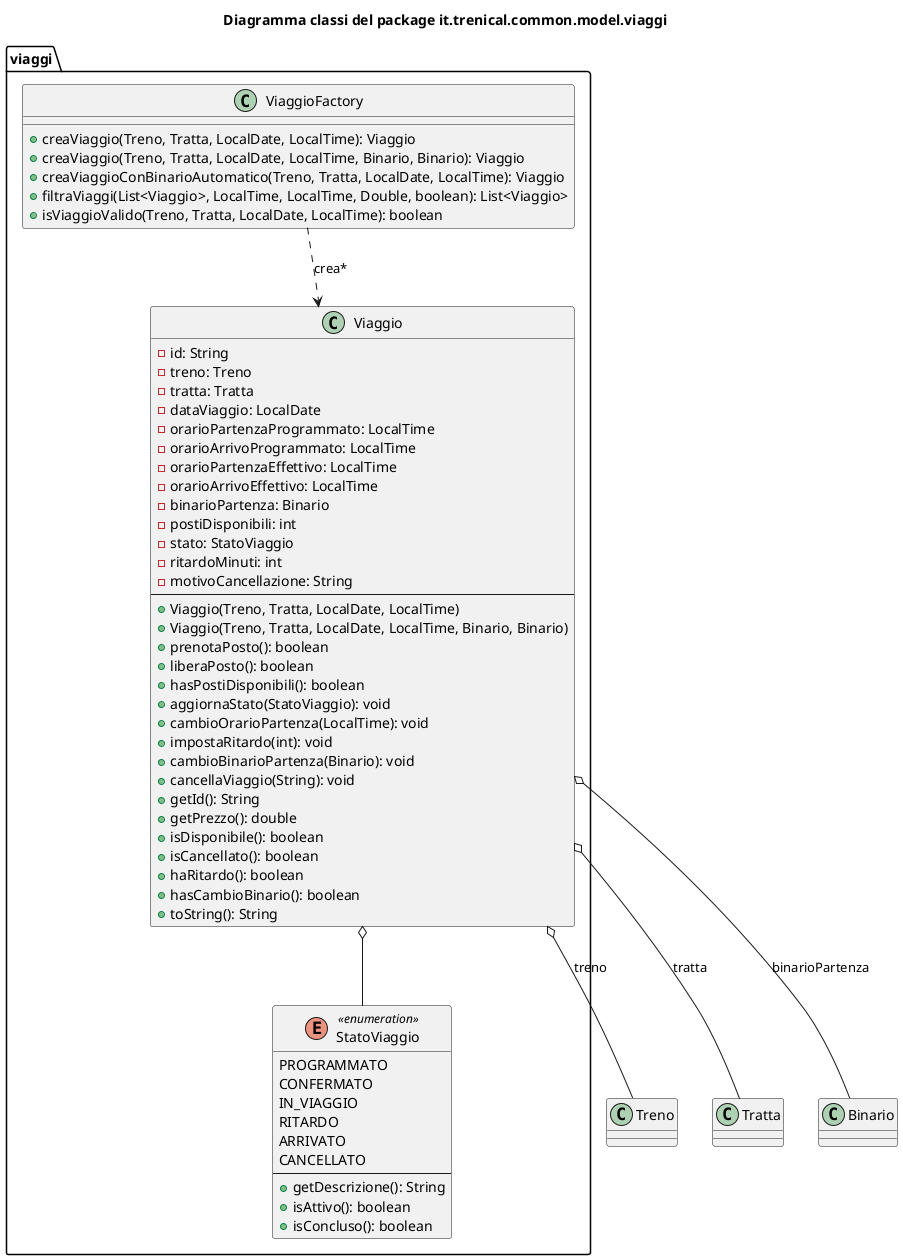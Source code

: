 @startuml ViaggiModel
title Diagramma classi del package it.trenical.common.model.viaggi

package viaggi {
  
  enum StatoViaggio <<enumeration>> {
    PROGRAMMATO
    CONFERMATO
    IN_VIAGGIO
    RITARDO
    ARRIVATO
    CANCELLATO
    --
    + getDescrizione(): String
    + isAttivo(): boolean
    + isConcluso(): boolean
  }

  class Viaggio {
    - id: String
    - treno: Treno
    - tratta: Tratta
    - dataViaggio: LocalDate
    - orarioPartenzaProgrammato: LocalTime
    - orarioArrivoProgrammato: LocalTime
    - orarioPartenzaEffettivo: LocalTime
    - orarioArrivoEffettivo: LocalTime
    - binarioPartenza: Binario
    - postiDisponibili: int
    - stato: StatoViaggio
    - ritardoMinuti: int
    - motivoCancellazione: String
    --
    + Viaggio(Treno, Tratta, LocalDate, LocalTime)
    + Viaggio(Treno, Tratta, LocalDate, LocalTime, Binario, Binario)
    + prenotaPosto(): boolean
    + liberaPosto(): boolean
    + hasPostiDisponibili(): boolean
    + aggiornaStato(StatoViaggio): void
    + cambioOrarioPartenza(LocalTime): void
    + impostaRitardo(int): void
    + cambioBinarioPartenza(Binario): void
    + cancellaViaggio(String): void
    + getId(): String
    + getPrezzo(): double
    + isDisponibile(): boolean
    + isCancellato(): boolean
    + haRitardo(): boolean
    + hasCambioBinario(): boolean
    + toString(): String
  }

  class ViaggioFactory {
    + creaViaggio(Treno, Tratta, LocalDate, LocalTime): Viaggio
    + creaViaggio(Treno, Tratta, LocalDate, LocalTime, Binario, Binario): Viaggio
    + creaViaggioConBinarioAutomatico(Treno, Tratta, LocalDate, LocalTime): Viaggio
    + filtraViaggi(List<Viaggio>, LocalTime, LocalTime, Double, boolean): List<Viaggio>
    + isViaggioValido(Treno, Tratta, LocalDate, LocalTime): boolean
  }

}

' relazioni con altri package
Viaggio o-- StatoViaggio
ViaggioFactory ..> Viaggio           : crea*
Viaggio o-- Treno                    : treno
Viaggio o-- Tratta                  : tratta
Viaggio o-- Binario                 : binarioPartenza

@enduml